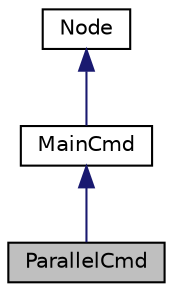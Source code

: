 digraph "ParallelCmd"
{
  edge [fontname="Helvetica",fontsize="10",labelfontname="Helvetica",labelfontsize="10"];
  node [fontname="Helvetica",fontsize="10",shape=record];
  Node0 [label="ParallelCmd",height=0.2,width=0.4,color="black", fillcolor="grey75", style="filled", fontcolor="black"];
  Node1 -> Node0 [dir="back",color="midnightblue",fontsize="10",style="solid"];
  Node1 [label="MainCmd",height=0.2,width=0.4,color="black", fillcolor="white", style="filled",URL="$class_main_cmd.html"];
  Node2 -> Node1 [dir="back",color="midnightblue",fontsize="10",style="solid"];
  Node2 [label="Node",height=0.2,width=0.4,color="black", fillcolor="white", style="filled",URL="$class_node.html"];
}
